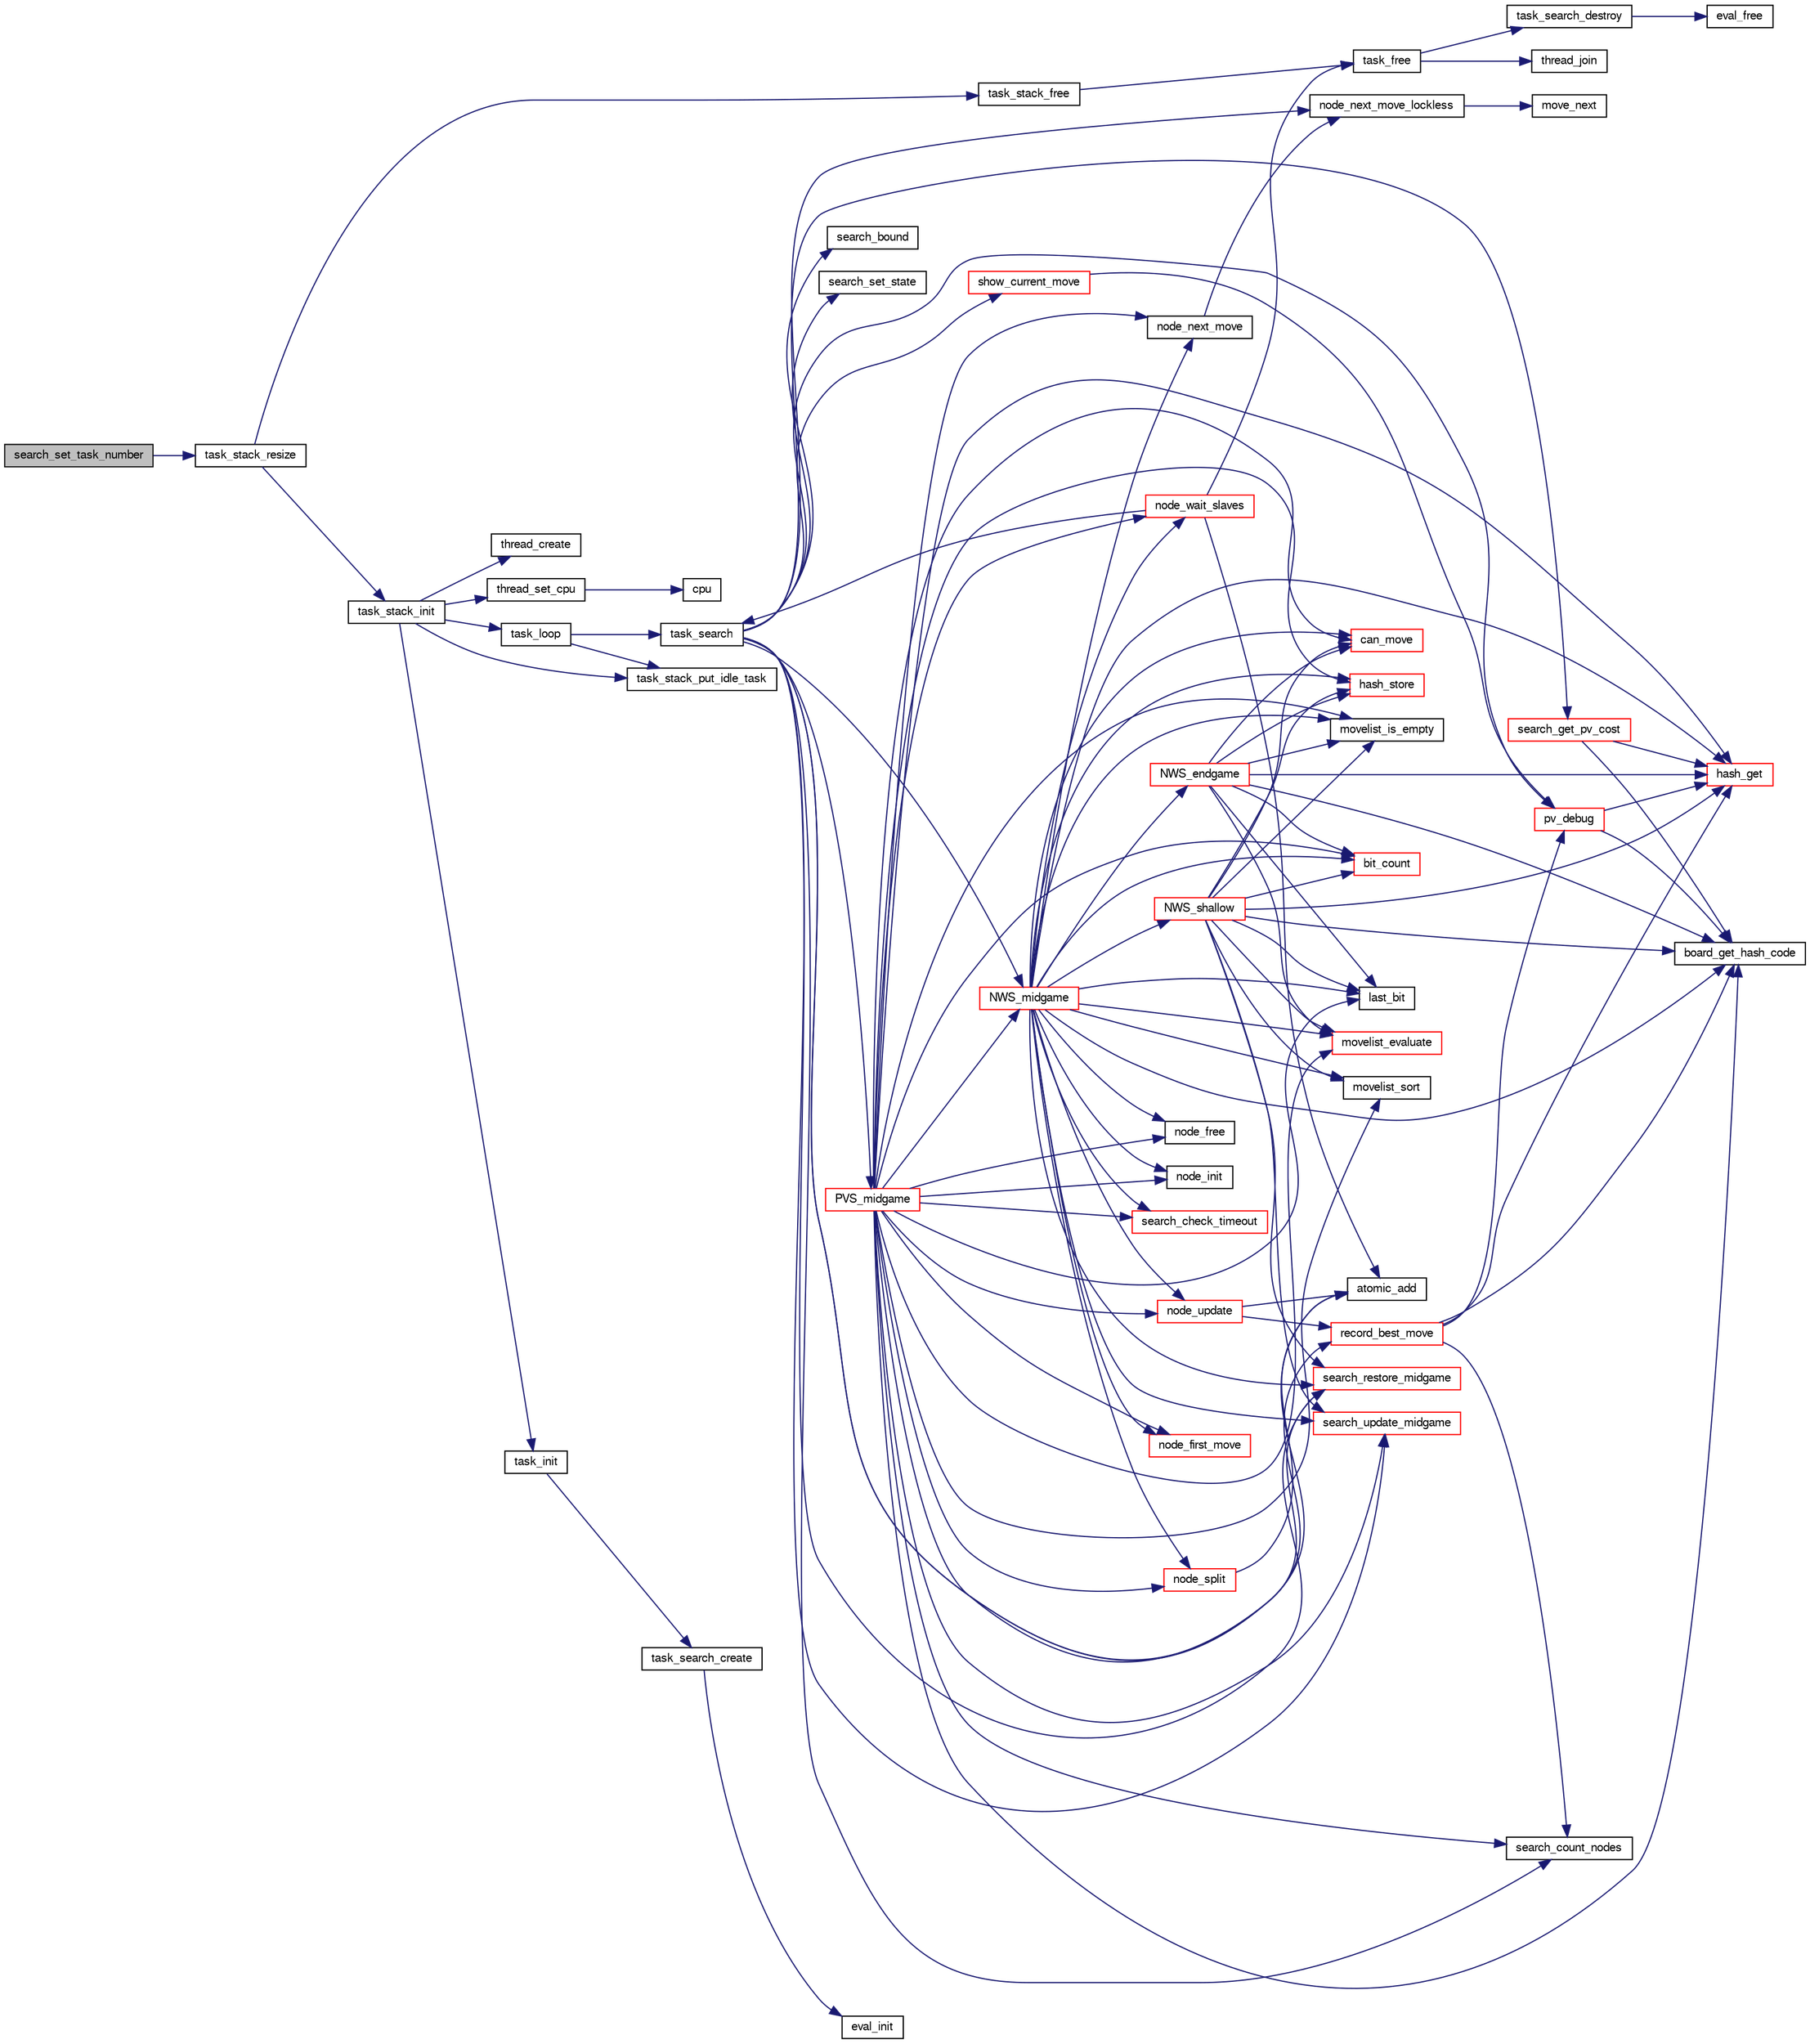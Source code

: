 digraph "search_set_task_number"
{
 // LATEX_PDF_SIZE
  bgcolor="transparent";
  edge [fontname="FreeSans",fontsize="10",labelfontname="FreeSans",labelfontsize="10"];
  node [fontname="FreeSans",fontsize="10",shape=record];
  rankdir="LR";
  Node1 [label="search_set_task_number",height=0.2,width=0.4,color="black", fillcolor="grey75", style="filled", fontcolor="black",tooltip="Change the number of task."];
  Node1 -> Node2 [color="midnightblue",fontsize="10",style="solid",fontname="FreeSans"];
  Node2 [label="task_stack_resize",height=0.2,width=0.4,color="black",URL="$ybwc_8c.html#a95a724079314f7b0fa62a0d83ad74541",tooltip="Resize the stack of tasks."];
  Node2 -> Node3 [color="midnightblue",fontsize="10",style="solid",fontname="FreeSans"];
  Node3 [label="task_stack_free",height=0.2,width=0.4,color="black",URL="$ybwc_8c.html#a014d09308199e359679ee70d35346b97",tooltip="Free resources used by the stack of tasks."];
  Node3 -> Node4 [color="midnightblue",fontsize="10",style="solid",fontname="FreeSans"];
  Node4 [label="task_free",height=0.2,width=0.4,color="black",URL="$ybwc_8c.html#a7ac944c5b45b2c8870c2eea4d4a140bb",tooltip="Free resources used by a task."];
  Node4 -> Node5 [color="midnightblue",fontsize="10",style="solid",fontname="FreeSans"];
  Node5 [label="task_search_destroy",height=0.2,width=0.4,color="black",URL="$ybwc_8c.html#aeb7bd64f0f200af48220e3dc4fc4c168",tooltip="Free a search structure of a task."];
  Node5 -> Node6 [color="midnightblue",fontsize="10",style="solid",fontname="FreeSans"];
  Node6 [label="eval_free",height=0.2,width=0.4,color="black",URL="$eval_8c.html#a0d216a5fcecd600abd20798da218f730",tooltip="Free resources used by the evaluation function."];
  Node4 -> Node7 [color="midnightblue",fontsize="10",style="solid",fontname="FreeSans"];
  Node7 [label="thread_join",height=0.2,width=0.4,color="black",URL="$util_8c.html#a52efa84f4cfd49921787886d9543ab64",tooltip="Join a thread."];
  Node2 -> Node8 [color="midnightblue",fontsize="10",style="solid",fontname="FreeSans"];
  Node8 [label="task_stack_init",height=0.2,width=0.4,color="black",URL="$ybwc_8c.html#a9cb14f779a1d8a9e62b7f7acdbd0eebe",tooltip="Initialize the stack of tasks."];
  Node8 -> Node9 [color="midnightblue",fontsize="10",style="solid",fontname="FreeSans"];
  Node9 [label="task_init",height=0.2,width=0.4,color="black",URL="$ybwc_8c.html#a638ff15b10d60e8dde5b78cf7d32f4cb",tooltip="Initialize a task."];
  Node9 -> Node10 [color="midnightblue",fontsize="10",style="solid",fontname="FreeSans"];
  Node10 [label="task_search_create",height=0.2,width=0.4,color="black",URL="$ybwc_8c.html#a45b9a17df0c2e4680a301bf4a854b3f6",tooltip="Create a search structure for a task."];
  Node10 -> Node11 [color="midnightblue",fontsize="10",style="solid",fontname="FreeSans"];
  Node11 [label="eval_init",height=0.2,width=0.4,color="black",URL="$eval_8c.html#a8eef3217a4129901069390c85e6ff12a",tooltip="Initialize a new evaluation function."];
  Node8 -> Node12 [color="midnightblue",fontsize="10",style="solid",fontname="FreeSans"];
  Node12 [label="task_loop",height=0.2,width=0.4,color="black",URL="$ybwc_8c.html#a6b16943d9461c507b37a3228768e840d",tooltip="The main loop runned by a task."];
  Node12 -> Node13 [color="midnightblue",fontsize="10",style="solid",fontname="FreeSans"];
  Node13 [label="task_search",height=0.2,width=0.4,color="black",URL="$ybwc_8c.html#aaa4fc1461e78cd5569318f9e19399e50",tooltip="A parallel search within a Task structure."];
  Node13 -> Node14 [color="midnightblue",fontsize="10",style="solid",fontname="FreeSans"];
  Node14 [label="atomic_add",height=0.2,width=0.4,color="black",URL="$util_8h.html#a810a91328534783b77f0e95327f37270",tooltip=" "];
  Node13 -> Node15 [color="midnightblue",fontsize="10",style="solid",fontname="FreeSans"];
  Node15 [label="node_next_move_lockless",height=0.2,width=0.4,color="black",URL="$ybwc_8c.html#afa0e58a0825e315ec77c2504f4f3f1fe",tooltip="Get the next move of the move list."];
  Node15 -> Node16 [color="midnightblue",fontsize="10",style="solid",fontname="FreeSans"];
  Node16 [label="move_next",height=0.2,width=0.4,color="black",URL="$move_8c.html#a70f7e30cf2aa1dffdcde82ad10badab4",tooltip="Return the next move from the list."];
  Node13 -> Node17 [color="midnightblue",fontsize="10",style="solid",fontname="FreeSans"];
  Node17 [label="NWS_midgame",height=0.2,width=0.4,color="red",URL="$midgame_8c.html#a124e89d53abb00ee28a9f3135b5682dc",tooltip="Evaluate a midgame position with a Null Window Search algorithm."];
  Node17 -> Node18 [color="midnightblue",fontsize="10",style="solid",fontname="FreeSans"];
  Node18 [label="bit_count",height=0.2,width=0.4,color="red",URL="$bit_8c.html#a830fec0a90989da1f1900ff609b92167",tooltip="Count the number of bits set to one in an unsigned long long."];
  Node17 -> Node20 [color="midnightblue",fontsize="10",style="solid",fontname="FreeSans"];
  Node20 [label="board_get_hash_code",height=0.2,width=0.4,color="black",URL="$board_8c.html#a0e6cff6e714bcb714e2b9b2d7b9fbec6",tooltip="Compute a hash code."];
  Node17 -> Node21 [color="midnightblue",fontsize="10",style="solid",fontname="FreeSans"];
  Node21 [label="can_move",height=0.2,width=0.4,color="red",URL="$board_8c.html#ae1a532d6eaa0e55357d0f4b9cd659b88",tooltip="Check if a player can move."];
  Node17 -> Node24 [color="midnightblue",fontsize="10",style="solid",fontname="FreeSans"];
  Node24 [label="hash_get",height=0.2,width=0.4,color="red",URL="$hash-lock-free_8c.html#a6f54ce833279fec9ac110dcce45565ad",tooltip="Find an hash table entry according to the evaluated board hash codes."];
  Node17 -> Node26 [color="midnightblue",fontsize="10",style="solid",fontname="FreeSans"];
  Node26 [label="hash_store",height=0.2,width=0.4,color="red",URL="$hash-lock-free_8c.html#ae70e5c17e3d2cf7fb49e085be7092843",tooltip="Store an hashtable item."];
  Node17 -> Node33 [color="midnightblue",fontsize="10",style="solid",fontname="FreeSans"];
  Node33 [label="last_bit",height=0.2,width=0.4,color="black",URL="$bit_8c.html#ad47d9158c952a78b9602c699ab6ece49",tooltip="Search the last bit set (same as log2())."];
  Node17 -> Node34 [color="midnightblue",fontsize="10",style="solid",fontname="FreeSans"];
  Node34 [label="movelist_evaluate",height=0.2,width=0.4,color="red",URL="$move_8c.html#a9b4b1c7be1b237198713f0355f60fe28",tooltip="Evaluate a list of move in order to sort it."];
  Node17 -> Node54 [color="midnightblue",fontsize="10",style="solid",fontname="FreeSans"];
  Node54 [label="movelist_is_empty",height=0.2,width=0.4,color="black",URL="$move_8c.html#a13dc373d7c20c99db5dfbc1b70e20d15",tooltip="Check if the list is empty."];
  Node17 -> Node55 [color="midnightblue",fontsize="10",style="solid",fontname="FreeSans"];
  Node55 [label="movelist_sort",height=0.2,width=0.4,color="black",URL="$move_8c.html#a38bfc9e186591a76e2b3c673075effd3",tooltip="Sort all moves."];
  Node17 -> Node86 [color="midnightblue",fontsize="10",style="solid",fontname="FreeSans"];
  Node86 [label="node_first_move",height=0.2,width=0.4,color="red",URL="$ybwc_8c.html#add2247a628b88fd27119dfbe49a41111",tooltip="Get the first move of the move list."];
  Node17 -> Node88 [color="midnightblue",fontsize="10",style="solid",fontname="FreeSans"];
  Node88 [label="node_free",height=0.2,width=0.4,color="black",URL="$ybwc_8c.html#a9158549a90b34b758a3371f60e93a65b",tooltip="Free Resources allocated by a node."];
  Node17 -> Node89 [color="midnightblue",fontsize="10",style="solid",fontname="FreeSans"];
  Node89 [label="node_init",height=0.2,width=0.4,color="black",URL="$ybwc_8c.html#ad4a0c85671094fb20a59df4aed9202b5",tooltip="Initialize a node."];
  Node17 -> Node90 [color="midnightblue",fontsize="10",style="solid",fontname="FreeSans"];
  Node90 [label="node_next_move",height=0.2,width=0.4,color="black",URL="$ybwc_8c.html#a744689fe7920707e9cf5a4149be74b46",tooltip="Get the next move of the move list."];
  Node90 -> Node15 [color="midnightblue",fontsize="10",style="solid",fontname="FreeSans"];
  Node17 -> Node91 [color="midnightblue",fontsize="10",style="solid",fontname="FreeSans"];
  Node91 [label="node_split",height=0.2,width=0.4,color="red",URL="$ybwc_8c.html#a7dba05be5b187eb162b9311c91e22b38",tooltip="Node split."];
  Node91 -> Node14 [color="midnightblue",fontsize="10",style="solid",fontname="FreeSans"];
  Node17 -> Node98 [color="midnightblue",fontsize="10",style="solid",fontname="FreeSans"];
  Node98 [label="node_update",height=0.2,width=0.4,color="red",URL="$ybwc_8c.html#aaa3720f7191596fadf637ee6fddc8666",tooltip="Update a node."];
  Node98 -> Node14 [color="midnightblue",fontsize="10",style="solid",fontname="FreeSans"];
  Node98 -> Node99 [color="midnightblue",fontsize="10",style="solid",fontname="FreeSans"];
  Node99 [label="record_best_move",height=0.2,width=0.4,color="red",URL="$root_8c.html#ae557ecf41efe8b033969349603c765e2",tooltip="Record best move."];
  Node99 -> Node20 [color="midnightblue",fontsize="10",style="solid",fontname="FreeSans"];
  Node99 -> Node24 [color="midnightblue",fontsize="10",style="solid",fontname="FreeSans"];
  Node99 -> Node107 [color="midnightblue",fontsize="10",style="solid",fontname="FreeSans"];
  Node107 [label="pv_debug",height=0.2,width=0.4,color="red",URL="$root_8c.html#a8441d8c906b98e56eb99fcb351ce6a14",tooltip="Debug PV."];
  Node107 -> Node20 [color="midnightblue",fontsize="10",style="solid",fontname="FreeSans"];
  Node107 -> Node24 [color="midnightblue",fontsize="10",style="solid",fontname="FreeSans"];
  Node99 -> Node109 [color="midnightblue",fontsize="10",style="solid",fontname="FreeSans"];
  Node109 [label="search_count_nodes",height=0.2,width=0.4,color="black",URL="$search_8c.html#a66fbe49d1b42845bef2a07d0219a525c",tooltip="Return the number of nodes searched."];
  Node17 -> Node114 [color="midnightblue",fontsize="10",style="solid",fontname="FreeSans"];
  Node114 [label="node_wait_slaves",height=0.2,width=0.4,color="red",URL="$ybwc_8c.html#a6cab65bf7dade2f8653a2e3276b89c78",tooltip="Wait for slaves termination."];
  Node114 -> Node14 [color="midnightblue",fontsize="10",style="solid",fontname="FreeSans"];
  Node114 -> Node4 [color="midnightblue",fontsize="10",style="solid",fontname="FreeSans"];
  Node114 -> Node13 [color="midnightblue",fontsize="10",style="solid",fontname="FreeSans"];
  Node17 -> Node115 [color="midnightblue",fontsize="10",style="solid",fontname="FreeSans"];
  Node115 [label="NWS_endgame",height=0.2,width=0.4,color="red",URL="$endgame_8c.html#a3a2fd5b24cddcf17f9b29921bbf9ec57",tooltip="Evaluate an endgame position with a Null Window Search algorithm."];
  Node115 -> Node18 [color="midnightblue",fontsize="10",style="solid",fontname="FreeSans"];
  Node115 -> Node20 [color="midnightblue",fontsize="10",style="solid",fontname="FreeSans"];
  Node115 -> Node21 [color="midnightblue",fontsize="10",style="solid",fontname="FreeSans"];
  Node115 -> Node24 [color="midnightblue",fontsize="10",style="solid",fontname="FreeSans"];
  Node115 -> Node26 [color="midnightblue",fontsize="10",style="solid",fontname="FreeSans"];
  Node115 -> Node33 [color="midnightblue",fontsize="10",style="solid",fontname="FreeSans"];
  Node115 -> Node34 [color="midnightblue",fontsize="10",style="solid",fontname="FreeSans"];
  Node115 -> Node54 [color="midnightblue",fontsize="10",style="solid",fontname="FreeSans"];
  Node17 -> Node56 [color="midnightblue",fontsize="10",style="solid",fontname="FreeSans"];
  Node56 [label="NWS_shallow",height=0.2,width=0.4,color="red",URL="$midgame_8c.html#af1a84e98330ad790762f316451f36067",tooltip="Evaluate a midgame position with a Null Window Search algorithm."];
  Node56 -> Node18 [color="midnightblue",fontsize="10",style="solid",fontname="FreeSans"];
  Node56 -> Node20 [color="midnightblue",fontsize="10",style="solid",fontname="FreeSans"];
  Node56 -> Node21 [color="midnightblue",fontsize="10",style="solid",fontname="FreeSans"];
  Node56 -> Node24 [color="midnightblue",fontsize="10",style="solid",fontname="FreeSans"];
  Node56 -> Node26 [color="midnightblue",fontsize="10",style="solid",fontname="FreeSans"];
  Node56 -> Node33 [color="midnightblue",fontsize="10",style="solid",fontname="FreeSans"];
  Node56 -> Node34 [color="midnightblue",fontsize="10",style="solid",fontname="FreeSans"];
  Node56 -> Node54 [color="midnightblue",fontsize="10",style="solid",fontname="FreeSans"];
  Node56 -> Node55 [color="midnightblue",fontsize="10",style="solid",fontname="FreeSans"];
  Node56 -> Node74 [color="midnightblue",fontsize="10",style="solid",fontname="FreeSans"];
  Node74 [label="search_restore_midgame",height=0.2,width=0.4,color="red",URL="$search_8c.html#a8ee87f18a6108894aecb6f0cda99fcf8",tooltip="Restore the search state as before a move."];
  Node56 -> Node77 [color="midnightblue",fontsize="10",style="solid",fontname="FreeSans"];
  Node77 [label="search_update_midgame",height=0.2,width=0.4,color="red",URL="$search_8c.html#a985ef3449348437e273c1d5c74ae74f6",tooltip="Update the search state after a move."];
  Node17 -> Node126 [color="midnightblue",fontsize="10",style="solid",fontname="FreeSans"];
  Node126 [label="search_check_timeout",height=0.2,width=0.4,color="red",URL="$search_8c.html#a1fc126733c7201381ebb66cb42e23ad7",tooltip="Check if it can iterate more..."];
  Node17 -> Node74 [color="midnightblue",fontsize="10",style="solid",fontname="FreeSans"];
  Node17 -> Node77 [color="midnightblue",fontsize="10",style="solid",fontname="FreeSans"];
  Node13 -> Node107 [color="midnightblue",fontsize="10",style="solid",fontname="FreeSans"];
  Node13 -> Node135 [color="midnightblue",fontsize="10",style="solid",fontname="FreeSans"];
  Node135 [label="PVS_midgame",height=0.2,width=0.4,color="red",URL="$midgame_8c.html#a356424012da8237d13afb64450c0fb33",tooltip="Evaluate a position with a deep Principal Variation Search algorithm."];
  Node135 -> Node18 [color="midnightblue",fontsize="10",style="solid",fontname="FreeSans"];
  Node135 -> Node20 [color="midnightblue",fontsize="10",style="solid",fontname="FreeSans"];
  Node135 -> Node21 [color="midnightblue",fontsize="10",style="solid",fontname="FreeSans"];
  Node135 -> Node24 [color="midnightblue",fontsize="10",style="solid",fontname="FreeSans"];
  Node135 -> Node26 [color="midnightblue",fontsize="10",style="solid",fontname="FreeSans"];
  Node135 -> Node33 [color="midnightblue",fontsize="10",style="solid",fontname="FreeSans"];
  Node135 -> Node34 [color="midnightblue",fontsize="10",style="solid",fontname="FreeSans"];
  Node135 -> Node54 [color="midnightblue",fontsize="10",style="solid",fontname="FreeSans"];
  Node135 -> Node55 [color="midnightblue",fontsize="10",style="solid",fontname="FreeSans"];
  Node135 -> Node86 [color="midnightblue",fontsize="10",style="solid",fontname="FreeSans"];
  Node135 -> Node88 [color="midnightblue",fontsize="10",style="solid",fontname="FreeSans"];
  Node135 -> Node89 [color="midnightblue",fontsize="10",style="solid",fontname="FreeSans"];
  Node135 -> Node90 [color="midnightblue",fontsize="10",style="solid",fontname="FreeSans"];
  Node135 -> Node91 [color="midnightblue",fontsize="10",style="solid",fontname="FreeSans"];
  Node135 -> Node98 [color="midnightblue",fontsize="10",style="solid",fontname="FreeSans"];
  Node135 -> Node114 [color="midnightblue",fontsize="10",style="solid",fontname="FreeSans"];
  Node135 -> Node17 [color="midnightblue",fontsize="10",style="solid",fontname="FreeSans"];
  Node135 -> Node126 [color="midnightblue",fontsize="10",style="solid",fontname="FreeSans"];
  Node135 -> Node109 [color="midnightblue",fontsize="10",style="solid",fontname="FreeSans"];
  Node135 -> Node74 [color="midnightblue",fontsize="10",style="solid",fontname="FreeSans"];
  Node135 -> Node77 [color="midnightblue",fontsize="10",style="solid",fontname="FreeSans"];
  Node13 -> Node99 [color="midnightblue",fontsize="10",style="solid",fontname="FreeSans"];
  Node13 -> Node136 [color="midnightblue",fontsize="10",style="solid",fontname="FreeSans"];
  Node136 [label="search_bound",height=0.2,width=0.4,color="black",URL="$root_8c.html#abd96ac683822561d0ca3e2981a6585da",tooltip="bound root scores according to stable squares"];
  Node13 -> Node109 [color="midnightblue",fontsize="10",style="solid",fontname="FreeSans"];
  Node13 -> Node137 [color="midnightblue",fontsize="10",style="solid",fontname="FreeSans"];
  Node137 [label="search_get_pv_cost",height=0.2,width=0.4,color="red",URL="$root_8c.html#a21c11cfc3f9cd40ca89f876ff7ecadeb",tooltip="Compute a cost as a combination of node count, depth, etc. from hash_table."];
  Node137 -> Node20 [color="midnightblue",fontsize="10",style="solid",fontname="FreeSans"];
  Node137 -> Node24 [color="midnightblue",fontsize="10",style="solid",fontname="FreeSans"];
  Node13 -> Node74 [color="midnightblue",fontsize="10",style="solid",fontname="FreeSans"];
  Node13 -> Node138 [color="midnightblue",fontsize="10",style="solid",fontname="FreeSans"];
  Node138 [label="search_set_state",height=0.2,width=0.4,color="black",URL="$search_8c.html#acf27ae11e239ef4f381b814e81c1e018",tooltip="Set the search running/waiting state."];
  Node13 -> Node77 [color="midnightblue",fontsize="10",style="solid",fontname="FreeSans"];
  Node13 -> Node139 [color="midnightblue",fontsize="10",style="solid",fontname="FreeSans"];
  Node139 [label="show_current_move",height=0.2,width=0.4,color="red",URL="$root_8c.html#aa321c37f43d4be74003cc093bae04c0a",tooltip=" "];
  Node139 -> Node107 [color="midnightblue",fontsize="10",style="solid",fontname="FreeSans"];
  Node12 -> Node140 [color="midnightblue",fontsize="10",style="solid",fontname="FreeSans"];
  Node140 [label="task_stack_put_idle_task",height=0.2,width=0.4,color="black",URL="$ybwc_8c.html#ac541d0a660f555b33a2124d1131b2eb0",tooltip="Put back an idle task after using it."];
  Node8 -> Node140 [color="midnightblue",fontsize="10",style="solid",fontname="FreeSans"];
  Node8 -> Node141 [color="midnightblue",fontsize="10",style="solid",fontname="FreeSans"];
  Node141 [label="thread_create",height=0.2,width=0.4,color="black",URL="$util_8c.html#a5135c80b00fc096aff7c6b2d89020cc8",tooltip="Create a thread."];
  Node8 -> Node142 [color="midnightblue",fontsize="10",style="solid",fontname="FreeSans"];
  Node142 [label="thread_set_cpu",height=0.2,width=0.4,color="black",URL="$util_8c.html#a8334a83ec601a0e82808a1529fc98d71",tooltip="Choose a single core or cpu to run on, under linux systems, to avoid context changes."];
  Node142 -> Node143 [color="midnightblue",fontsize="10",style="solid",fontname="FreeSans"];
  Node143 [label="cpu",height=0.2,width=0.4,color="black",URL="$util_8h.html#aeae5add86d0fc805a539c9ad739543f4",tooltip=" "];
}
